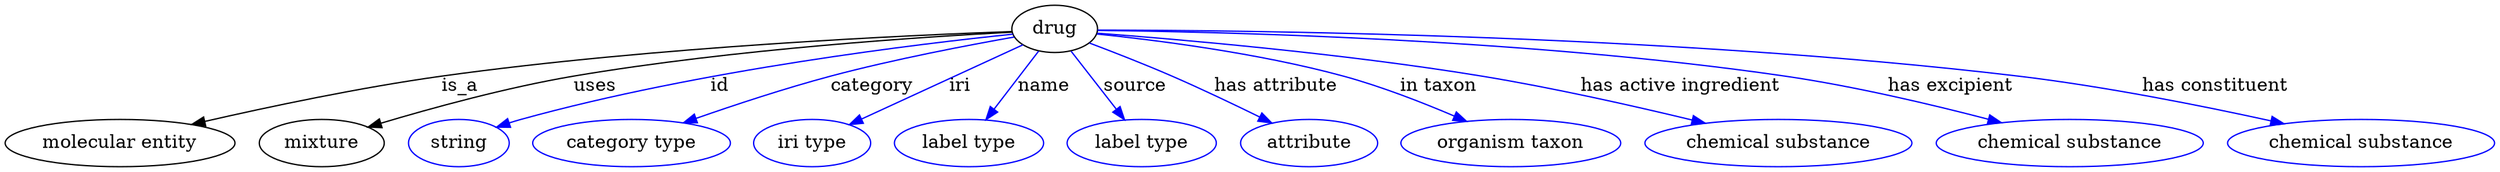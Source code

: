 digraph {
	graph [bb="0,0,1534.2,123"];
	node [label="\N"];
	drug	 [height=0.5,
		label=drug,
		pos="654.89,105",
		width=0.75];
	"molecular entity"	 [height=0.5,
		pos="68.894,18",
		width=1.9137];
	drug -> "molecular entity"	 [label=is_a,
		lp="280.89,61.5",
		pos="e,114.36,31.69 627.63,103.91 564.37,101.05 402.86,91.943 269.89,69 220.02,60.394 164.3,45.86 124.21,34.504"];
	mixture	 [height=0.5,
		pos="193.89,18",
		width=1.0652];
	drug -> mixture	 [label=uses,
		lp="367.89,61.5",
		pos="e,223.34,29.722 627.86,103.2 575.14,99.364 455.06,89.063 355.89,69 303.78,58.455 291.32,52.858 240.89,36 238.3,35.134 235.64,34.211 \
232.97,33.258"];
	id	 [color=blue,
		height=0.5,
		label=string,
		pos="280.89,18",
		width=0.84854];
	drug -> id	 [color=blue,
		label=id,
		lp="444.39,61.5",
		pos="e,304.7,29.63 628.34,101.74 571.04,94.23 432,73.415 320.89,36 318.64,35.241 316.34,34.4 314.04,33.507",
		style=solid];
	category	 [color=blue,
		height=0.5,
		label="category type",
		pos="387.89,18",
		width=1.6249];
	drug -> category	 [color=blue,
		label=category,
		lp="541.39,61.5",
		pos="e,421.98,32.638 629.13,99.182 601.4,92.698 556.12,81.473 517.89,69 488.7,59.473 456.56,46.885 431.55,36.6",
		style=solid];
	iri	 [color=blue,
		height=0.5,
		label="iri type",
		pos="500.89,18",
		width=1.011];
	drug -> iri	 [color=blue,
		label=iri,
		lp="594.39,61.5",
		pos="e,524.87,31.544 634.12,93.267 608.38,78.723 564.2,53.763 533.82,36.6",
		style=solid];
	name	 [color=blue,
		height=0.5,
		label="label type",
		pos="600.89,18",
		width=1.2638];
	drug -> name	 [color=blue,
		label=name,
		lp="647.39,61.5",
		pos="e,611.83,35.619 644.48,88.226 636.79,75.831 626.16,58.71 617.33,44.477",
		style=solid];
	source	 [color=blue,
		height=0.5,
		label="label type",
		pos="709.89,18",
		width=1.2638];
	drug -> source	 [color=blue,
		label=source,
		lp="703.89,61.5",
		pos="e,698.76,35.619 665.5,88.226 673.33,75.831 684.16,58.71 693.16,44.477",
		style=solid];
	"has attribute"	 [color=blue,
		height=0.5,
		label=attribute,
		pos="813.89,18",
		width=1.1193];
	drug -> "has attribute"	 [color=blue,
		label="has attribute",
		lp="786.39,61.5",
		pos="e,789.82,32.439 676.81,94.284 690.93,87.283 709.62,77.834 725.89,69 744.36,58.979 764.67,47.258 781.12,37.581",
		style=solid];
	"in taxon"	 [color=blue,
		height=0.5,
		label="organism taxon",
		pos="937.89,18",
		width=1.8234];
	drug -> "in taxon"	 [color=blue,
		label="in taxon",
		lp="885.39,61.5",
		pos="e,906.66,34.127 681.4,101.13 715.07,95.813 774.7,85.046 823.89,69 849.03,60.801 876.09,48.84 897.54,38.562",
		style=solid];
	"has active ingredient"	 [color=blue,
		height=0.5,
		label="chemical substance",
		pos="1100.9,18",
		width=2.2026];
	drug -> "has active ingredient"	 [color=blue,
		label="has active ingredient",
		lp="1031.4,61.5",
		pos="e,1053.5,32.544 681.72,102.35 728.67,97.476 828.68,85.986 911.89,69 956.68,59.858 1006.6,46.247 1043.8,35.385",
		style=solid];
	"has excipient"	 [color=blue,
		height=0.5,
		label="chemical substance",
		pos="1277.9,18",
		width=2.2026];
	drug -> "has excipient"	 [color=blue,
		label="has excipient",
		lp="1195.9,61.5",
		pos="e,1232.9,32.849 681.97,104.51 750.9,102.89 938.41,96.123 1091.9,69 1136.7,61.091 1186.2,47.231 1222.9,35.954",
		style=solid];
	"has constituent"	 [color=blue,
		height=0.5,
		label="chemical substance",
		pos="1454.9,18",
		width=2.2026];
	drug -> "has constituent"	 [color=blue,
		label="has constituent",
		lp="1355.9,61.5",
		pos="e,1404.9,32.157 681.95,103.92 781.43,99.876 1126.8,84.972 1235.9,69 1290.4,61.027 1351.3,46.363 1395,34.799",
		style=solid];
}
